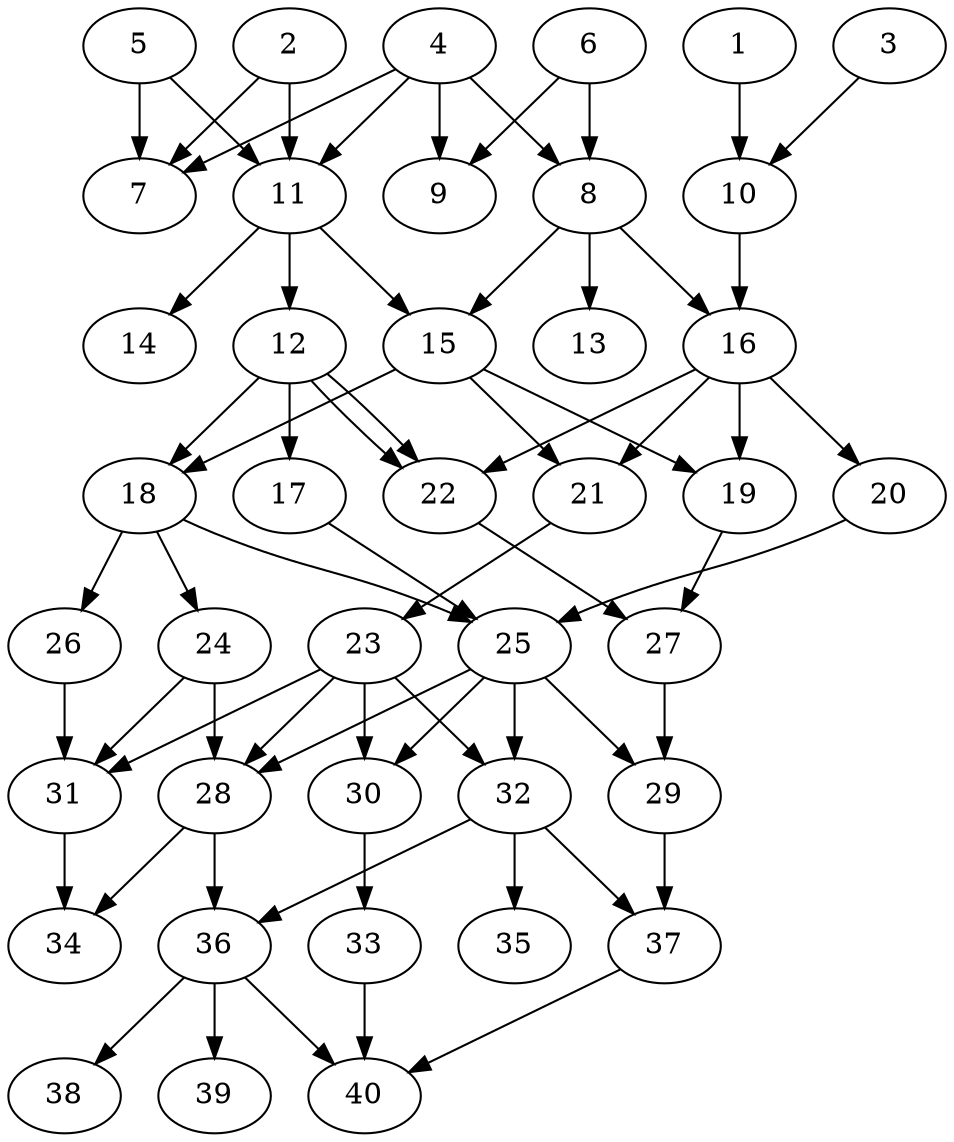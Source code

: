 // DAG automatically generated by daggen at Thu Oct  3 14:06:48 2019
// ./daggen --dot -n 40 --ccr 0.4 --fat 0.5 --regular 0.9 --density 0.5 --mindata 5242880 --maxdata 52428800 
digraph G {
  1 [size="129930240", alpha="0.19", expect_size="51972096"] 
  1 -> 10 [size ="51972096"]
  2 [size="64650240", alpha="0.05", expect_size="25860096"] 
  2 -> 7 [size ="25860096"]
  2 -> 11 [size ="25860096"]
  3 [size="61117440", alpha="0.18", expect_size="24446976"] 
  3 -> 10 [size ="24446976"]
  4 [size="101268480", alpha="0.09", expect_size="40507392"] 
  4 -> 7 [size ="40507392"]
  4 -> 8 [size ="40507392"]
  4 -> 9 [size ="40507392"]
  4 -> 11 [size ="40507392"]
  5 [size="53340160", alpha="0.04", expect_size="21336064"] 
  5 -> 7 [size ="21336064"]
  5 -> 11 [size ="21336064"]
  6 [size="44710400", alpha="0.08", expect_size="17884160"] 
  6 -> 8 [size ="17884160"]
  6 -> 9 [size ="17884160"]
  7 [size="72924160", alpha="0.10", expect_size="29169664"] 
  8 [size="87531520", alpha="0.01", expect_size="35012608"] 
  8 -> 13 [size ="35012608"]
  8 -> 15 [size ="35012608"]
  8 -> 16 [size ="35012608"]
  9 [size="91911680", alpha="0.01", expect_size="36764672"] 
  10 [size="21148160", alpha="0.06", expect_size="8459264"] 
  10 -> 16 [size ="8459264"]
  11 [size="99845120", alpha="0.18", expect_size="39938048"] 
  11 -> 12 [size ="39938048"]
  11 -> 14 [size ="39938048"]
  11 -> 15 [size ="39938048"]
  12 [size="95383040", alpha="0.04", expect_size="38153216"] 
  12 -> 17 [size ="38153216"]
  12 -> 18 [size ="38153216"]
  12 -> 22 [size ="38153216"]
  12 -> 22 [size ="38153216"]
  13 [size="126264320", alpha="0.10", expect_size="50505728"] 
  14 [size="116646400", alpha="0.03", expect_size="46658560"] 
  15 [size="53480960", alpha="0.17", expect_size="21392384"] 
  15 -> 18 [size ="21392384"]
  15 -> 19 [size ="21392384"]
  15 -> 21 [size ="21392384"]
  16 [size="77683200", alpha="0.16", expect_size="31073280"] 
  16 -> 19 [size ="31073280"]
  16 -> 20 [size ="31073280"]
  16 -> 21 [size ="31073280"]
  16 -> 22 [size ="31073280"]
  17 [size="124999680", alpha="0.18", expect_size="49999872"] 
  17 -> 25 [size ="49999872"]
  18 [size="66890240", alpha="0.01", expect_size="26756096"] 
  18 -> 24 [size ="26756096"]
  18 -> 25 [size ="26756096"]
  18 -> 26 [size ="26756096"]
  19 [size="72064000", alpha="0.13", expect_size="28825600"] 
  19 -> 27 [size ="28825600"]
  20 [size="76449280", alpha="0.14", expect_size="30579712"] 
  20 -> 25 [size ="30579712"]
  21 [size="113825280", alpha="0.15", expect_size="45530112"] 
  21 -> 23 [size ="45530112"]
  22 [size="103208960", alpha="0.05", expect_size="41283584"] 
  22 -> 27 [size ="41283584"]
  23 [size="126919680", alpha="0.03", expect_size="50767872"] 
  23 -> 28 [size ="50767872"]
  23 -> 30 [size ="50767872"]
  23 -> 31 [size ="50767872"]
  23 -> 32 [size ="50767872"]
  24 [size="70696960", alpha="0.16", expect_size="28278784"] 
  24 -> 28 [size ="28278784"]
  24 -> 31 [size ="28278784"]
  25 [size="87075840", alpha="0.16", expect_size="34830336"] 
  25 -> 28 [size ="34830336"]
  25 -> 29 [size ="34830336"]
  25 -> 30 [size ="34830336"]
  25 -> 32 [size ="34830336"]
  26 [size="67642880", alpha="0.01", expect_size="27057152"] 
  26 -> 31 [size ="27057152"]
  27 [size="45081600", alpha="0.16", expect_size="18032640"] 
  27 -> 29 [size ="18032640"]
  28 [size="30502400", alpha="0.04", expect_size="12200960"] 
  28 -> 34 [size ="12200960"]
  28 -> 36 [size ="12200960"]
  29 [size="33922560", alpha="0.05", expect_size="13569024"] 
  29 -> 37 [size ="13569024"]
  30 [size="110151680", alpha="0.08", expect_size="44060672"] 
  30 -> 33 [size ="44060672"]
  31 [size="75973120", alpha="0.05", expect_size="30389248"] 
  31 -> 34 [size ="30389248"]
  32 [size="48215040", alpha="0.16", expect_size="19286016"] 
  32 -> 35 [size ="19286016"]
  32 -> 36 [size ="19286016"]
  32 -> 37 [size ="19286016"]
  33 [size="78420480", alpha="0.07", expect_size="31368192"] 
  33 -> 40 [size ="31368192"]
  34 [size="96632320", alpha="0.15", expect_size="38652928"] 
  35 [size="73052160", alpha="0.09", expect_size="29220864"] 
  36 [size="47912960", alpha="0.15", expect_size="19165184"] 
  36 -> 38 [size ="19165184"]
  36 -> 39 [size ="19165184"]
  36 -> 40 [size ="19165184"]
  37 [size="52820480", alpha="0.20", expect_size="21128192"] 
  37 -> 40 [size ="21128192"]
  38 [size="29626880", alpha="0.14", expect_size="11850752"] 
  39 [size="52756480", alpha="0.18", expect_size="21102592"] 
  40 [size="83056640", alpha="0.12", expect_size="33222656"] 
}
